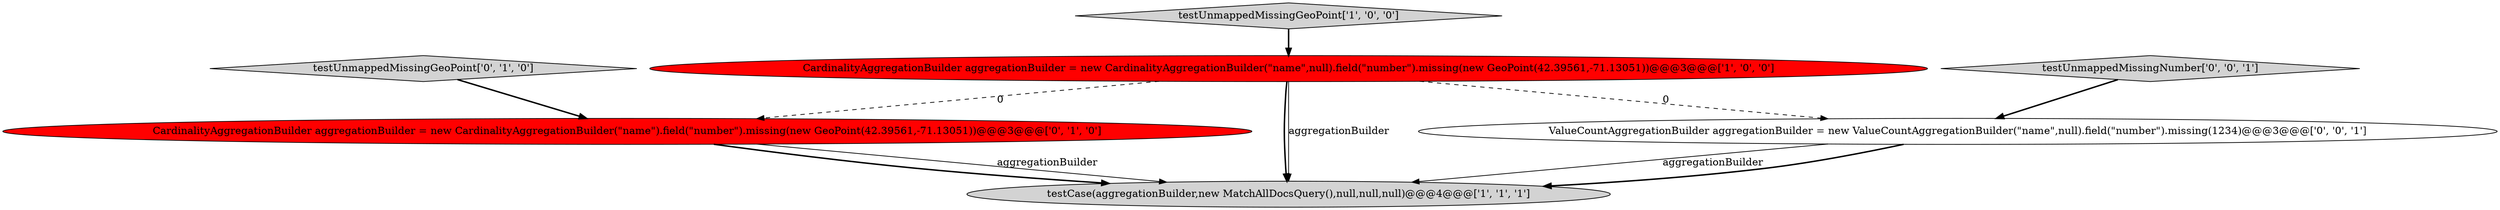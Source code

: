 digraph {
0 [style = filled, label = "testUnmappedMissingGeoPoint['1', '0', '0']", fillcolor = lightgray, shape = diamond image = "AAA0AAABBB1BBB"];
3 [style = filled, label = "CardinalityAggregationBuilder aggregationBuilder = new CardinalityAggregationBuilder(\"name\").field(\"number\").missing(new GeoPoint(42.39561,-71.13051))@@@3@@@['0', '1', '0']", fillcolor = red, shape = ellipse image = "AAA1AAABBB2BBB"];
6 [style = filled, label = "ValueCountAggregationBuilder aggregationBuilder = new ValueCountAggregationBuilder(\"name\",null).field(\"number\").missing(1234)@@@3@@@['0', '0', '1']", fillcolor = white, shape = ellipse image = "AAA0AAABBB3BBB"];
4 [style = filled, label = "testUnmappedMissingGeoPoint['0', '1', '0']", fillcolor = lightgray, shape = diamond image = "AAA0AAABBB2BBB"];
5 [style = filled, label = "testUnmappedMissingNumber['0', '0', '1']", fillcolor = lightgray, shape = diamond image = "AAA0AAABBB3BBB"];
2 [style = filled, label = "testCase(aggregationBuilder,new MatchAllDocsQuery(),null,null,null)@@@4@@@['1', '1', '1']", fillcolor = lightgray, shape = ellipse image = "AAA0AAABBB1BBB"];
1 [style = filled, label = "CardinalityAggregationBuilder aggregationBuilder = new CardinalityAggregationBuilder(\"name\",null).field(\"number\").missing(new GeoPoint(42.39561,-71.13051))@@@3@@@['1', '0', '0']", fillcolor = red, shape = ellipse image = "AAA1AAABBB1BBB"];
1->2 [style = solid, label="aggregationBuilder"];
4->3 [style = bold, label=""];
1->2 [style = bold, label=""];
3->2 [style = solid, label="aggregationBuilder"];
1->3 [style = dashed, label="0"];
5->6 [style = bold, label=""];
3->2 [style = bold, label=""];
1->6 [style = dashed, label="0"];
0->1 [style = bold, label=""];
6->2 [style = solid, label="aggregationBuilder"];
6->2 [style = bold, label=""];
}
